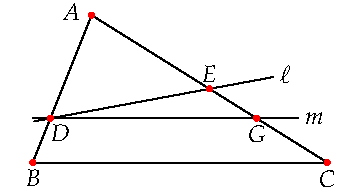 settings.tex="pdflatex";

texpreamble("\usepackage{amsmath}
\usepackage{amsthm,amssymb}
\usepackage{mathpazo}
\usepackage[svgnames]{xcolor}
");
import graph;

size(180,0);

pair B=(0,0);
pair C=(2,0);
pair A=(0.4,1);
pair G=(A+C)/2;

path p=(0,0.3)--(1.8,0.3);


pair D=intersectionpoint(p,A--B);
pair EE=intersectionpoint(p,A--C);
draw("$d_1$",(B.x,D.y)--B,white);
draw("$d_2$",C--(C.x,EE.y),white);
draw(C--A--B--cycle);

draw(Label("$\ell$",Relative(1)),D+0.1(D-G)--G+0.4(G-D));
draw(Label("$m$",Relative(1)),p);

dot(Label("$A$",black),A,1.5dir(170),red);
dot(Label("$B$",black),B,S,red);
dot(Label("$C$",black),C,S,red);
dot(Label("$D$",black),D,dir(300),red);
dot(Label("$E$",black),G,N,red);
dot(Label("$G$",black),EE,S,red);


